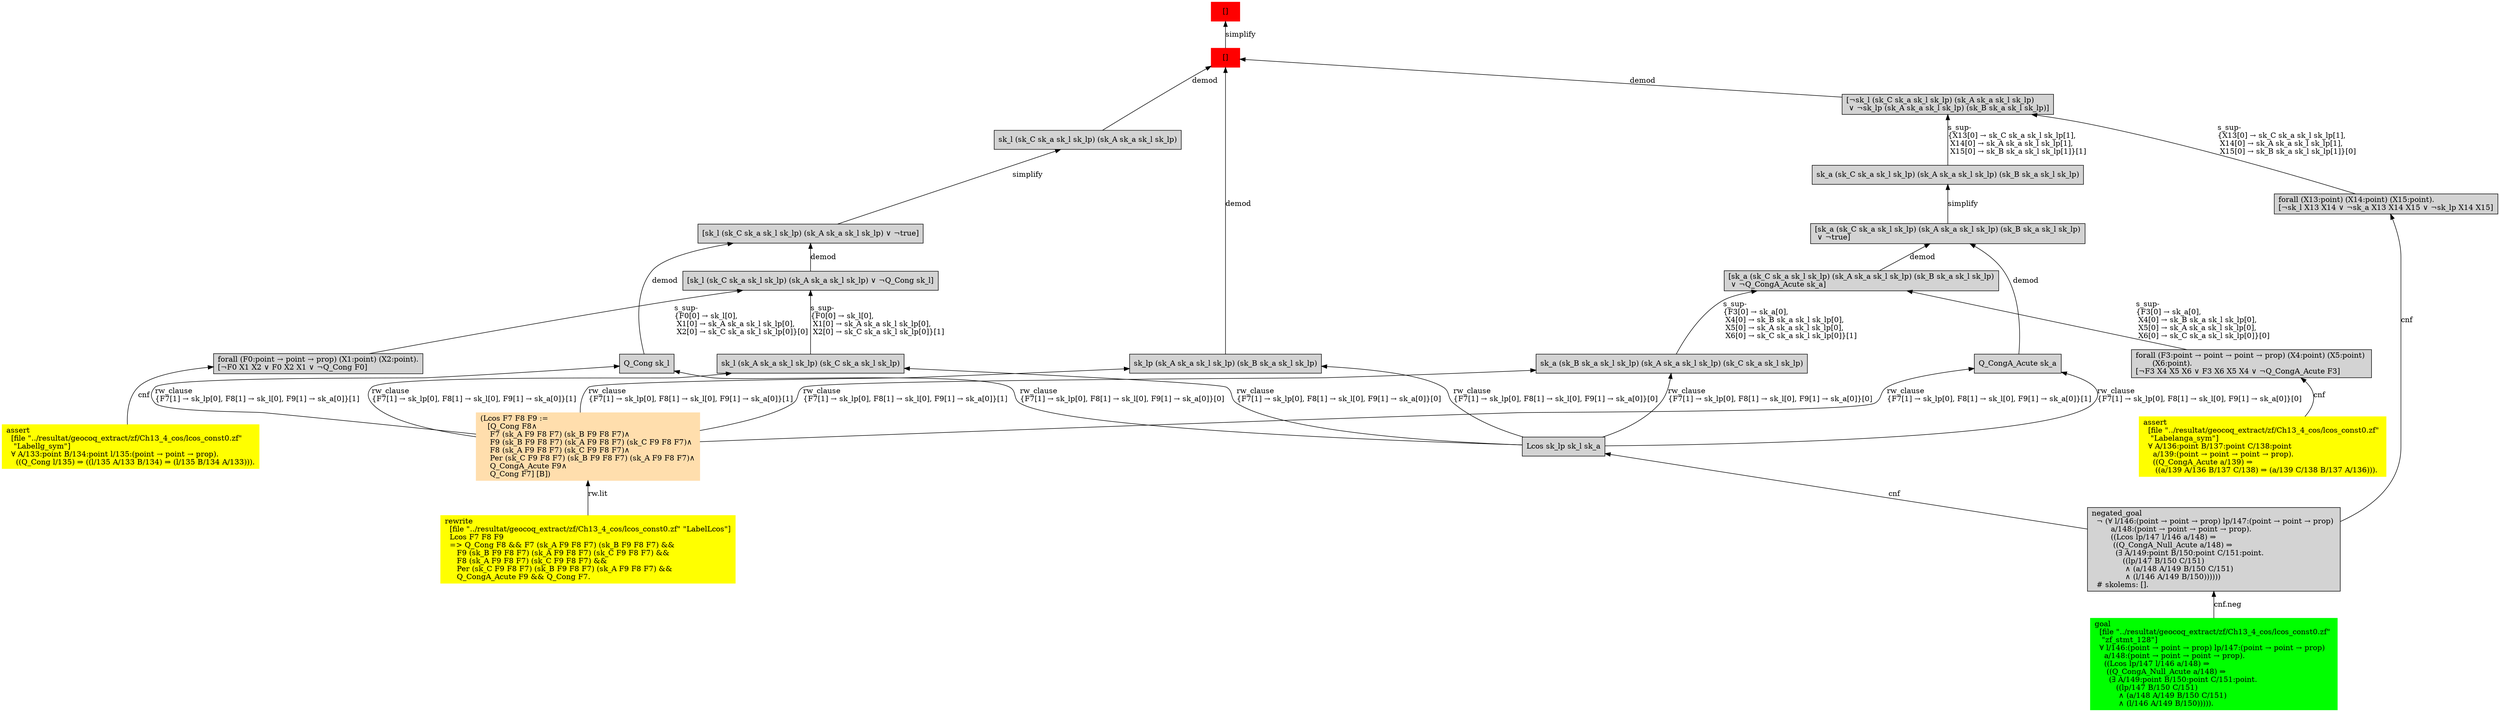 digraph "unsat_graph" {
  vertex_0 [color=red, label="[]", shape=box, style=filled];
  vertex_0 -> vertex_1 [label="simplify", dir="back"];
  vertex_1 [color=red, label="[]", shape=box, style=filled];
  vertex_1 -> vertex_2 [label="demod", dir="back"];
  vertex_2 [shape=box, label="sk_lp (sk_A sk_a sk_l sk_lp) (sk_B sk_a sk_l sk_lp)\l", style=filled];
  vertex_2 -> vertex_3 [label="rw_clause\l\{F7[1] → sk_lp[0], F8[1] → sk_l[0], F9[1] → sk_a[0]\}[1]\l", dir="back"];
  vertex_3 [color=navajowhite, shape=box, label="(Lcos F7 F8 F9 :=\l   [Q_Cong F8∧\l    F7 (sk_A F9 F8 F7) (sk_B F9 F8 F7)∧\l    F9 (sk_B F9 F8 F7) (sk_A F9 F8 F7) (sk_C F9 F8 F7)∧\l    F8 (sk_A F9 F8 F7) (sk_C F9 F8 F7)∧\l    Per (sk_C F9 F8 F7) (sk_B F9 F8 F7) (sk_A F9 F8 F7)∧\l    Q_CongA_Acute F9∧\l    Q_Cong F7] [B])\l", style=filled];
  vertex_3 -> vertex_4 [label="rw.lit", dir="back"];
  vertex_4 [color=yellow, shape=box, label="rewrite\l  [file \"../resultat/geocoq_extract/zf/Ch13_4_cos/lcos_const0.zf\" \"LabelLcos\"]\l  Lcos F7 F8 F9\l  =\> Q_Cong F8 && F7 (sk_A F9 F8 F7) (sk_B F9 F8 F7) && \l     F9 (sk_B F9 F8 F7) (sk_A F9 F8 F7) (sk_C F9 F8 F7) && \l     F8 (sk_A F9 F8 F7) (sk_C F9 F8 F7) && \l     Per (sk_C F9 F8 F7) (sk_B F9 F8 F7) (sk_A F9 F8 F7) && \l     Q_CongA_Acute F9 && Q_Cong F7.\l", style=filled];
  vertex_2 -> vertex_5 [label="rw_clause\l\{F7[1] → sk_lp[0], F8[1] → sk_l[0], F9[1] → sk_a[0]\}[0]\l", dir="back"];
  vertex_5 [shape=box, label="Lcos sk_lp sk_l sk_a\l", style=filled];
  vertex_5 -> vertex_6 [label="cnf", dir="back"];
  vertex_6 [shape=box, label="negated_goal\l  ¬ (∀ l/146:(point → point → prop) lp/147:(point → point → prop) \l        a/148:(point → point → point → prop).\l        ((Lcos lp/147 l/146 a/148) ⇒\l         ((Q_CongA_Null_Acute a/148) ⇒\l          (∃ A/149:point B/150:point C/151:point.\l             ((lp/147 B/150 C/151)\l              ∧ (a/148 A/149 B/150 C/151)\l              ∧ (l/146 A/149 B/150))))))\l  # skolems: [].\l", style=filled];
  vertex_6 -> vertex_7 [label="cnf.neg", dir="back"];
  vertex_7 [color=green, shape=box, label="goal\l  [file \"../resultat/geocoq_extract/zf/Ch13_4_cos/lcos_const0.zf\" \l   \"zf_stmt_128\"]\l  ∀ l/146:(point → point → prop) lp/147:(point → point → prop) \l    a/148:(point → point → point → prop).\l    ((Lcos lp/147 l/146 a/148) ⇒\l     ((Q_CongA_Null_Acute a/148) ⇒\l      (∃ A/149:point B/150:point C/151:point.\l         ((lp/147 B/150 C/151)\l          ∧ (a/148 A/149 B/150 C/151)\l          ∧ (l/146 A/149 B/150))))).\l", style=filled];
  vertex_1 -> vertex_8 [label="demod", dir="back"];
  vertex_8 [shape=box, label="sk_l (sk_C sk_a sk_l sk_lp) (sk_A sk_a sk_l sk_lp)\l", style=filled];
  vertex_8 -> vertex_9 [label="simplify", dir="back"];
  vertex_9 [shape=box, label="[sk_l (sk_C sk_a sk_l sk_lp) (sk_A sk_a sk_l sk_lp) ∨ ¬true]\l", style=filled];
  vertex_9 -> vertex_10 [label="demod", dir="back"];
  vertex_10 [shape=box, label="Q_Cong sk_l\l", style=filled];
  vertex_10 -> vertex_3 [label="rw_clause\l\{F7[1] → sk_lp[0], F8[1] → sk_l[0], F9[1] → sk_a[0]\}[1]\l", dir="back"];
  vertex_10 -> vertex_5 [label="rw_clause\l\{F7[1] → sk_lp[0], F8[1] → sk_l[0], F9[1] → sk_a[0]\}[0]\l", dir="back"];
  vertex_9 -> vertex_11 [label="demod", dir="back"];
  vertex_11 [shape=box, label="[sk_l (sk_C sk_a sk_l sk_lp) (sk_A sk_a sk_l sk_lp) ∨ ¬Q_Cong sk_l]\l", style=filled];
  vertex_11 -> vertex_12 [label="s_sup-\l\{F0[0] → sk_l[0], \l X1[0] → sk_A sk_a sk_l sk_lp[0], \l X2[0] → sk_C sk_a sk_l sk_lp[0]\}[0]\l", dir="back"];
  vertex_12 [shape=box, label="forall (F0:point → point → prop) (X1:point) (X2:point).\l[¬F0 X1 X2 ∨ F0 X2 X1 ∨ ¬Q_Cong F0]\l", style=filled];
  vertex_12 -> vertex_13 [label="cnf", dir="back"];
  vertex_13 [color=yellow, shape=box, label="assert\l  [file \"../resultat/geocoq_extract/zf/Ch13_4_cos/lcos_const0.zf\" \l   \"Labellg_sym\"]\l  ∀ A/133:point B/134:point l/135:(point → point → prop).\l    ((Q_Cong l/135) ⇒ ((l/135 A/133 B/134) ⇒ (l/135 B/134 A/133))).\l", style=filled];
  vertex_11 -> vertex_14 [label="s_sup-\l\{F0[0] → sk_l[0], \l X1[0] → sk_A sk_a sk_l sk_lp[0], \l X2[0] → sk_C sk_a sk_l sk_lp[0]\}[1]\l", dir="back"];
  vertex_14 [shape=box, label="sk_l (sk_A sk_a sk_l sk_lp) (sk_C sk_a sk_l sk_lp)\l", style=filled];
  vertex_14 -> vertex_3 [label="rw_clause\l\{F7[1] → sk_lp[0], F8[1] → sk_l[0], F9[1] → sk_a[0]\}[1]\l", dir="back"];
  vertex_14 -> vertex_5 [label="rw_clause\l\{F7[1] → sk_lp[0], F8[1] → sk_l[0], F9[1] → sk_a[0]\}[0]\l", dir="back"];
  vertex_1 -> vertex_15 [label="demod", dir="back"];
  vertex_15 [shape=box, label="[¬sk_l (sk_C sk_a sk_l sk_lp) (sk_A sk_a sk_l sk_lp)\l ∨ ¬sk_lp (sk_A sk_a sk_l sk_lp) (sk_B sk_a sk_l sk_lp)]\l", style=filled];
  vertex_15 -> vertex_16 [label="s_sup-\l\{X13[0] → sk_C sk_a sk_l sk_lp[1], \l X14[0] → sk_A sk_a sk_l sk_lp[1], \l X15[0] → sk_B sk_a sk_l sk_lp[1]\}[0]\l", dir="back"];
  vertex_16 [shape=box, label="forall (X13:point) (X14:point) (X15:point).\l[¬sk_l X13 X14 ∨ ¬sk_a X13 X14 X15 ∨ ¬sk_lp X14 X15]\l", style=filled];
  vertex_16 -> vertex_6 [label="cnf", dir="back"];
  vertex_15 -> vertex_17 [label="s_sup-\l\{X13[0] → sk_C sk_a sk_l sk_lp[1], \l X14[0] → sk_A sk_a sk_l sk_lp[1], \l X15[0] → sk_B sk_a sk_l sk_lp[1]\}[1]\l", dir="back"];
  vertex_17 [shape=box, label="sk_a (sk_C sk_a sk_l sk_lp) (sk_A sk_a sk_l sk_lp) (sk_B sk_a sk_l sk_lp)\l", style=filled];
  vertex_17 -> vertex_18 [label="simplify", dir="back"];
  vertex_18 [shape=box, label="[sk_a (sk_C sk_a sk_l sk_lp) (sk_A sk_a sk_l sk_lp) (sk_B sk_a sk_l sk_lp)\l ∨ ¬true]\l", style=filled];
  vertex_18 -> vertex_19 [label="demod", dir="back"];
  vertex_19 [shape=box, label="Q_CongA_Acute sk_a\l", style=filled];
  vertex_19 -> vertex_3 [label="rw_clause\l\{F7[1] → sk_lp[0], F8[1] → sk_l[0], F9[1] → sk_a[0]\}[1]\l", dir="back"];
  vertex_19 -> vertex_5 [label="rw_clause\l\{F7[1] → sk_lp[0], F8[1] → sk_l[0], F9[1] → sk_a[0]\}[0]\l", dir="back"];
  vertex_18 -> vertex_20 [label="demod", dir="back"];
  vertex_20 [shape=box, label="[sk_a (sk_C sk_a sk_l sk_lp) (sk_A sk_a sk_l sk_lp) (sk_B sk_a sk_l sk_lp)\l ∨ ¬Q_CongA_Acute sk_a]\l", style=filled];
  vertex_20 -> vertex_21 [label="s_sup-\l\{F3[0] → sk_a[0], \l X4[0] → sk_B sk_a sk_l sk_lp[0], \l X5[0] → sk_A sk_a sk_l sk_lp[0], \l X6[0] → sk_C sk_a sk_l sk_lp[0]\}[0]\l", dir="back"];
  vertex_21 [shape=box, label="forall (F3:point → point → point → prop) (X4:point) (X5:point) \l       (X6:point).\l[¬F3 X4 X5 X6 ∨ F3 X6 X5 X4 ∨ ¬Q_CongA_Acute F3]\l", style=filled];
  vertex_21 -> vertex_22 [label="cnf", dir="back"];
  vertex_22 [color=yellow, shape=box, label="assert\l  [file \"../resultat/geocoq_extract/zf/Ch13_4_cos/lcos_const0.zf\" \l   \"Labelanga_sym\"]\l  ∀ A/136:point B/137:point C/138:point \l    a/139:(point → point → point → prop).\l    ((Q_CongA_Acute a/139) ⇒\l     ((a/139 A/136 B/137 C/138) ⇒ (a/139 C/138 B/137 A/136))).\l", style=filled];
  vertex_20 -> vertex_23 [label="s_sup-\l\{F3[0] → sk_a[0], \l X4[0] → sk_B sk_a sk_l sk_lp[0], \l X5[0] → sk_A sk_a sk_l sk_lp[0], \l X6[0] → sk_C sk_a sk_l sk_lp[0]\}[1]\l", dir="back"];
  vertex_23 [shape=box, label="sk_a (sk_B sk_a sk_l sk_lp) (sk_A sk_a sk_l sk_lp) (sk_C sk_a sk_l sk_lp)\l", style=filled];
  vertex_23 -> vertex_3 [label="rw_clause\l\{F7[1] → sk_lp[0], F8[1] → sk_l[0], F9[1] → sk_a[0]\}[1]\l", dir="back"];
  vertex_23 -> vertex_5 [label="rw_clause\l\{F7[1] → sk_lp[0], F8[1] → sk_l[0], F9[1] → sk_a[0]\}[0]\l", dir="back"];
  }


